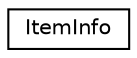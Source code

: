 digraph "类继承关系图"
{
  edge [fontname="Helvetica",fontsize="10",labelfontname="Helvetica",labelfontsize="10"];
  node [fontname="Helvetica",fontsize="10",shape=record];
  rankdir="LR";
  Node0 [label="ItemInfo",height=0.2,width=0.4,color="black", fillcolor="white", style="filled",URL="$struct_item_info.html"];
}
